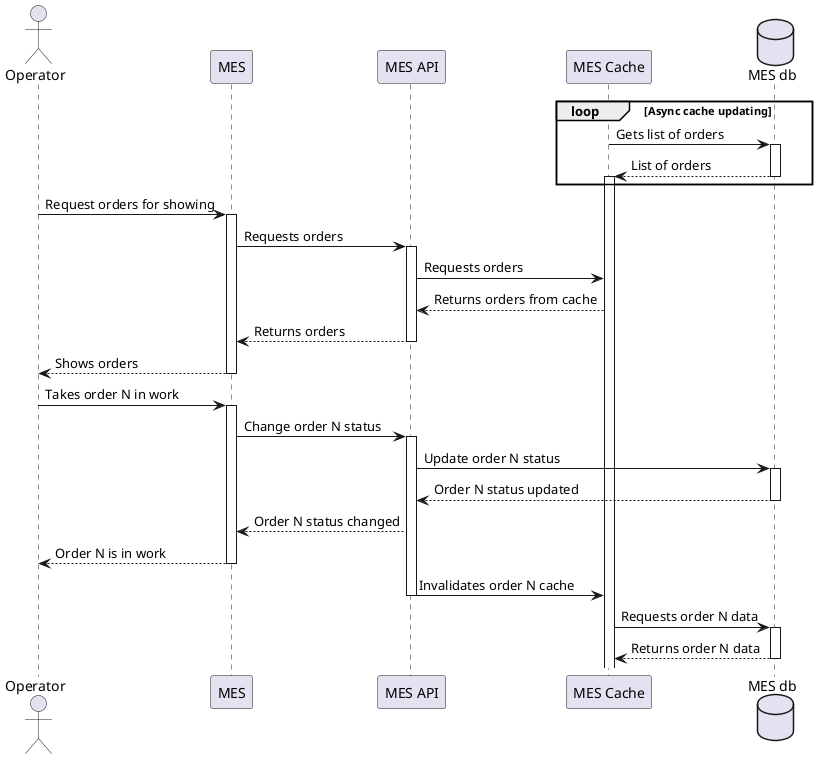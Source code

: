 @startuml

actor Operator as oper
participant "MES" as mes
participant "MES API" as api 
participant "MES Cache" as cache
database "MES db" as db 

loop Async cache updating
    cache -> db++: Gets list of orders
    cache <-- db--: List of orders
    cache++
end

oper -> mes++: Request orders for showing
mes -> api++: Requests orders
api -> cache: Requests orders
api <-- cache: Returns orders from cache
mes <-- api--: Returns orders
oper <-- mes--: Shows orders

oper -> mes++: Takes order N in work
mes -> api++: Change order N status
api -> db++: Update order N status
api <-- db--: Order N status updated
mes <-- api: Order N status changed
oper <-- mes--: Order N is in work

cache <- api--: Invalidates order N cache

cache -> db++: Requests order N data
cache <-- db--: Returns order N data

@enduml